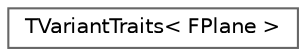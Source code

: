 digraph "Graphical Class Hierarchy"
{
 // INTERACTIVE_SVG=YES
 // LATEX_PDF_SIZE
  bgcolor="transparent";
  edge [fontname=Helvetica,fontsize=10,labelfontname=Helvetica,labelfontsize=10];
  node [fontname=Helvetica,fontsize=10,shape=box,height=0.2,width=0.4];
  rankdir="LR";
  Node0 [id="Node000000",label="TVariantTraits\< FPlane \>",height=0.2,width=0.4,color="grey40", fillcolor="white", style="filled",URL="$db/d0a/structTVariantTraits_3_01FPlane_01_4.html",tooltip="Implements variant type traits for the built-in FPlane type."];
}
